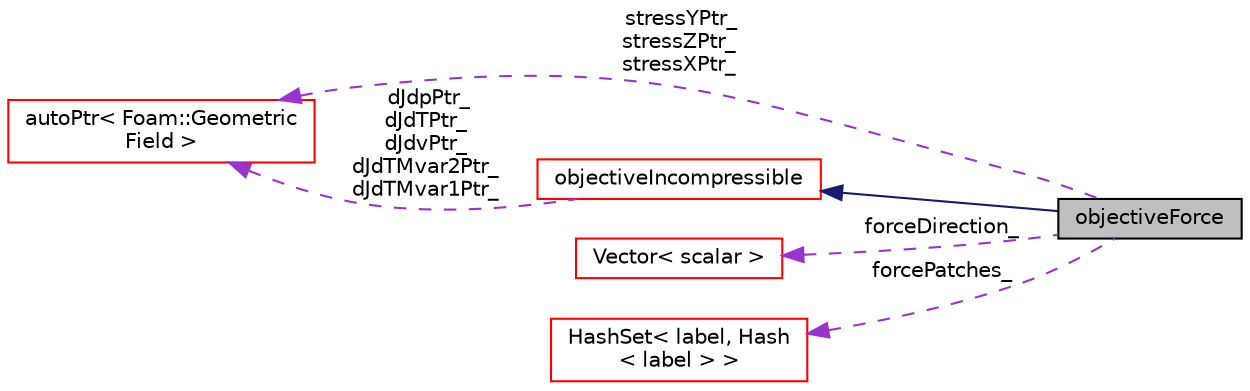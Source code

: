 digraph "objectiveForce"
{
  bgcolor="transparent";
  edge [fontname="Helvetica",fontsize="10",labelfontname="Helvetica",labelfontsize="10"];
  node [fontname="Helvetica",fontsize="10",shape=record];
  rankdir="LR";
  Node1 [label="objectiveForce",height=0.2,width=0.4,color="black", fillcolor="grey75", style="filled" fontcolor="black"];
  Node2 -> Node1 [dir="back",color="midnightblue",fontsize="10",style="solid",fontname="Helvetica"];
  Node2 [label="objectiveIncompressible",height=0.2,width=0.4,color="red",URL="$classFoam_1_1objectiveIncompressible.html",tooltip="Abstract base class for objective functions in incompressible flows. "];
  Node3 -> Node2 [dir="back",color="darkorchid3",fontsize="10",style="dashed",label=" dJdpPtr_\ndJdTPtr_\ndJdvPtr_\ndJdTMvar2Ptr_\ndJdTMvar1Ptr_" ,fontname="Helvetica"];
  Node3 [label="autoPtr\< Foam::Geometric\lField \>",height=0.2,width=0.4,color="red",URL="$classFoam_1_1autoPtr.html"];
  Node3 -> Node1 [dir="back",color="darkorchid3",fontsize="10",style="dashed",label=" stressYPtr_\nstressZPtr_\nstressXPtr_" ,fontname="Helvetica"];
  Node4 -> Node1 [dir="back",color="darkorchid3",fontsize="10",style="dashed",label=" forceDirection_" ,fontname="Helvetica"];
  Node4 [label="Vector\< scalar \>",height=0.2,width=0.4,color="red",URL="$classFoam_1_1Vector.html"];
  Node5 -> Node1 [dir="back",color="darkorchid3",fontsize="10",style="dashed",label=" forcePatches_" ,fontname="Helvetica"];
  Node5 [label="HashSet\< label, Hash\l\< label \> \>",height=0.2,width=0.4,color="red",URL="$classFoam_1_1HashSet.html"];
}
